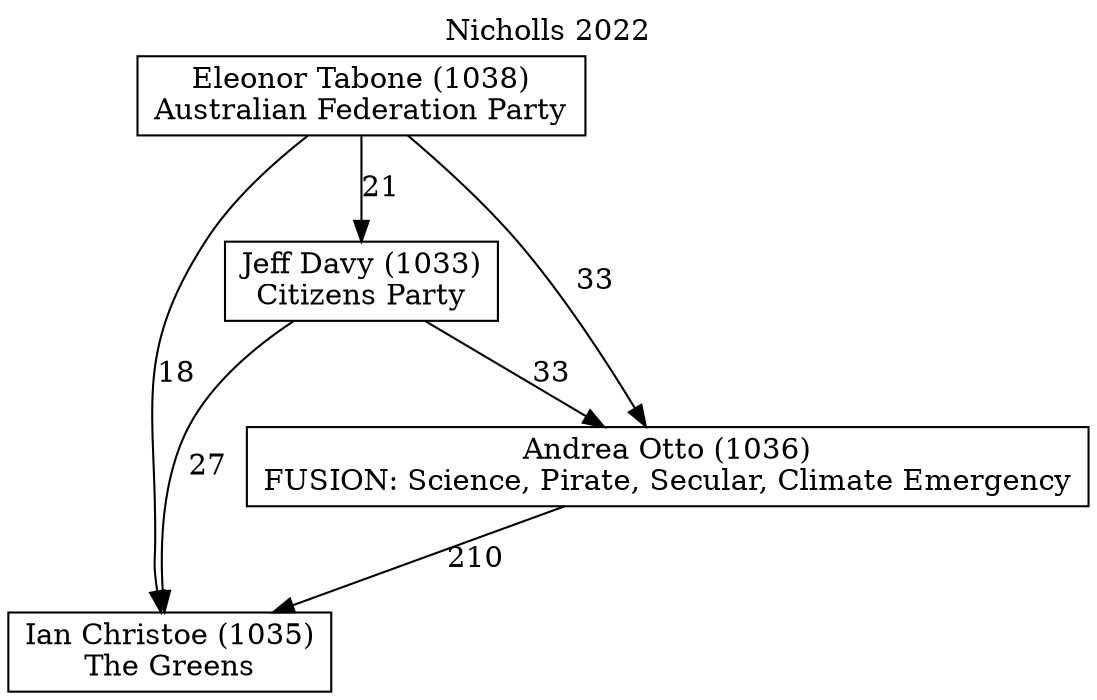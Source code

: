 // House preference flow
digraph "Ian Christoe (1035)_Nicholls_2022" {
	graph [label="Nicholls 2022" labelloc=t mclimit=10]
	node [shape=box]
	"Eleonor Tabone (1038)" [label="Eleonor Tabone (1038)
Australian Federation Party"]
	"Ian Christoe (1035)" [label="Ian Christoe (1035)
The Greens"]
	"Jeff Davy (1033)" [label="Jeff Davy (1033)
Citizens Party"]
	"Andrea Otto (1036)" [label="Andrea Otto (1036)
FUSION: Science, Pirate, Secular, Climate Emergency"]
	"Andrea Otto (1036)" -> "Ian Christoe (1035)" [label=210]
	"Jeff Davy (1033)" -> "Ian Christoe (1035)" [label=27]
	"Eleonor Tabone (1038)" -> "Jeff Davy (1033)" [label=21]
	"Eleonor Tabone (1038)" -> "Andrea Otto (1036)" [label=33]
	"Jeff Davy (1033)" -> "Andrea Otto (1036)" [label=33]
	"Eleonor Tabone (1038)" -> "Ian Christoe (1035)" [label=18]
}
